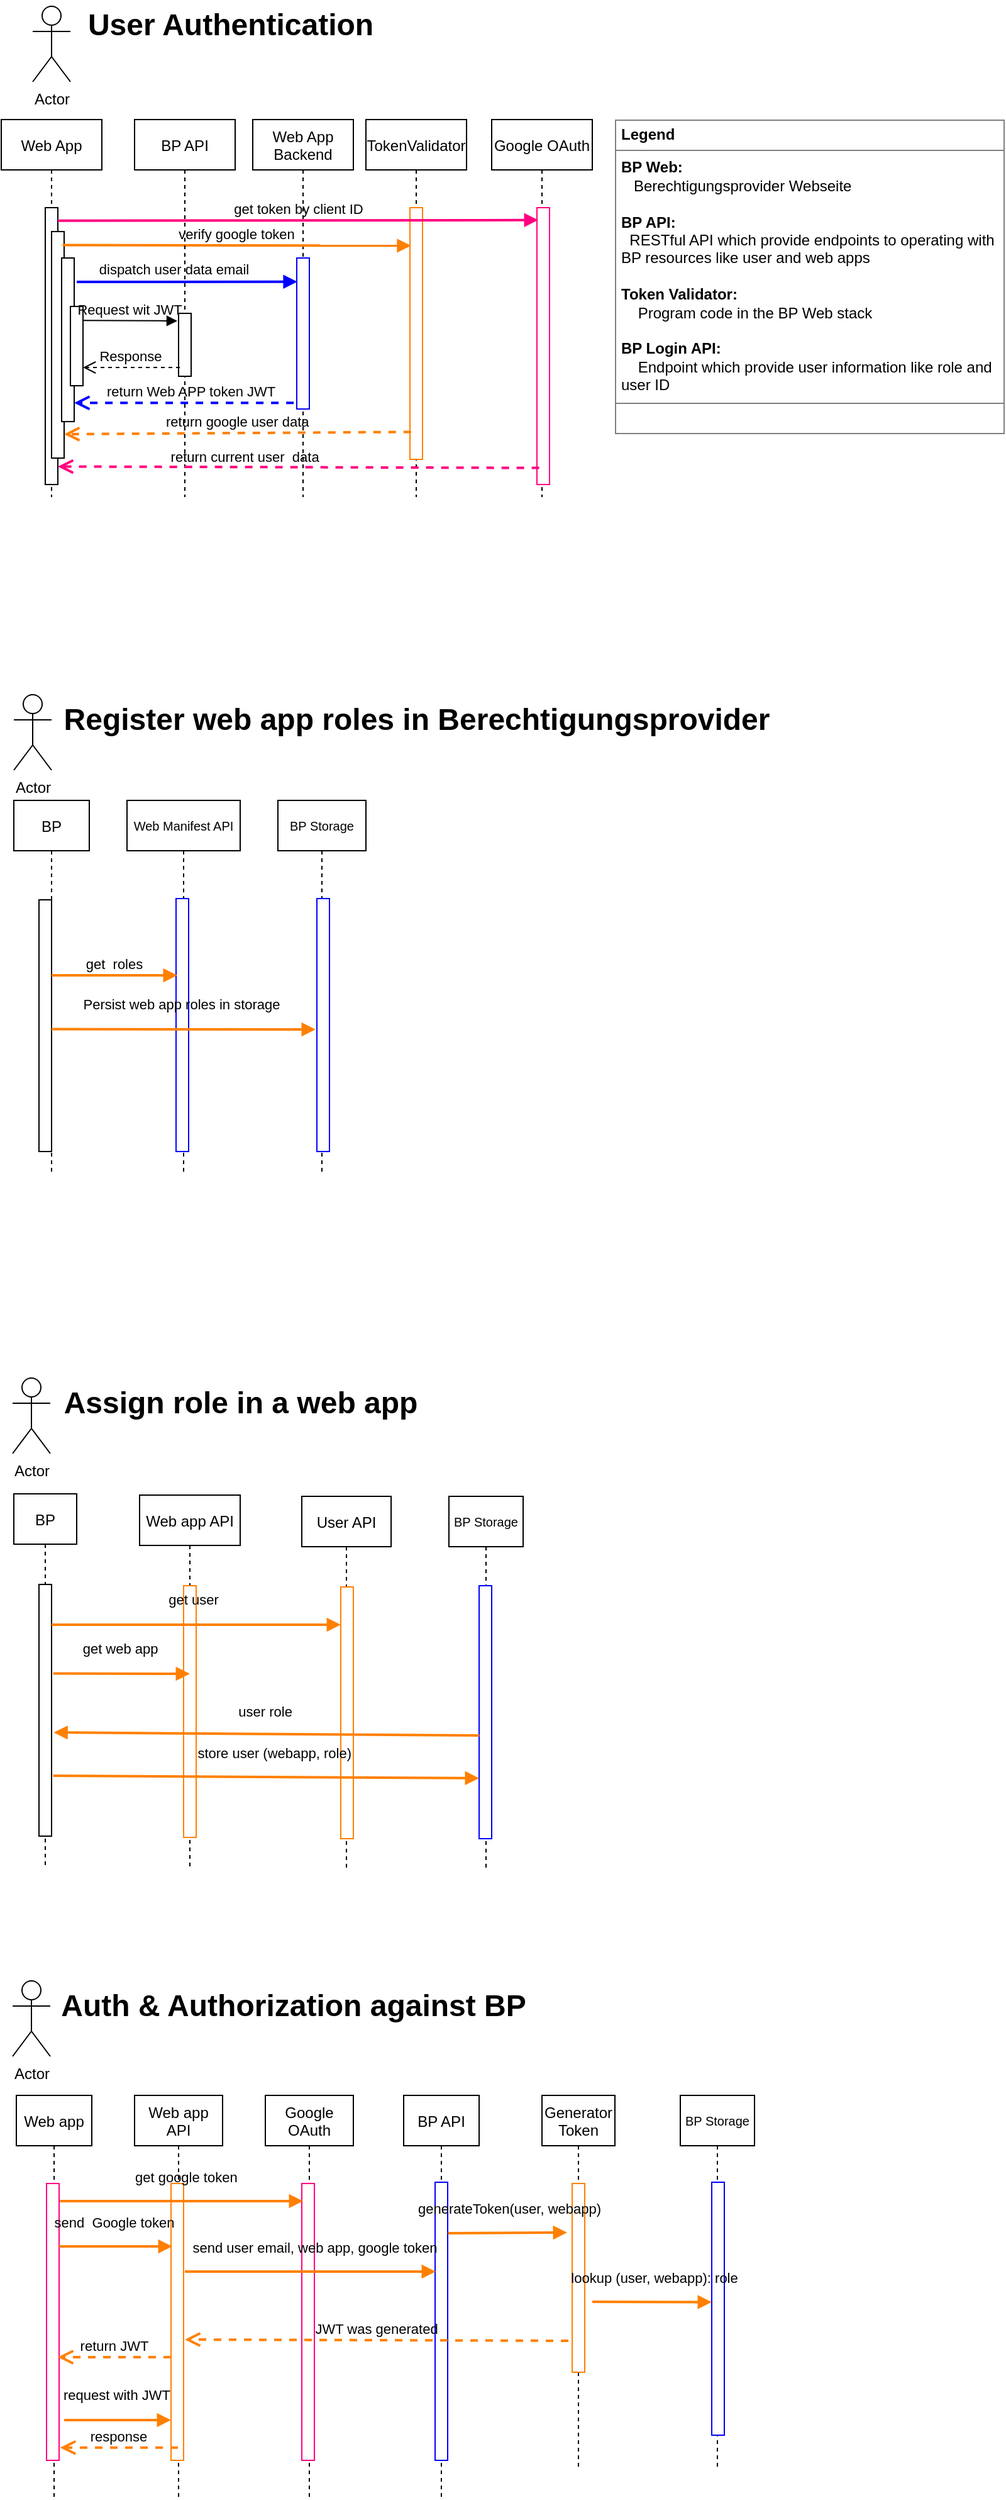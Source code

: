 <mxfile version="20.8.15" type="github">
  <diagram id="kgpKYQtTHZ0yAKxKKP6v" name="Page-1">
    <mxGraphModel dx="845" dy="463" grid="1" gridSize="10" guides="1" tooltips="1" connect="1" arrows="1" fold="1" page="1" pageScale="1" pageWidth="850" pageHeight="1100" math="0" shadow="0">
      <root>
        <mxCell id="0" />
        <mxCell id="1" parent="0" />
        <mxCell id="bUyerrPxswksTXFSrLV1-1" value="Web App&#xa;Backend" style="shape=umlLifeline;perimeter=lifelinePerimeter;container=1;collapsible=0;recursiveResize=0;rounded=0;shadow=0;strokeWidth=1;labelBackgroundColor=none;" parent="1" vertex="1">
          <mxGeometry x="230" y="120" width="80" height="300" as="geometry" />
        </mxCell>
        <mxCell id="bUyerrPxswksTXFSrLV1-2" value="" style="points=[];perimeter=orthogonalPerimeter;rounded=0;shadow=0;strokeWidth=1;labelBackgroundColor=none;strokeColor=#0000FF;" parent="bUyerrPxswksTXFSrLV1-1" vertex="1">
          <mxGeometry x="35" y="110" width="10" height="120" as="geometry" />
        </mxCell>
        <mxCell id="bUyerrPxswksTXFSrLV1-5" value="Web App" style="shape=umlLifeline;perimeter=lifelinePerimeter;container=1;collapsible=0;recursiveResize=0;rounded=0;shadow=0;strokeWidth=1;labelBackgroundColor=none;" parent="1" vertex="1">
          <mxGeometry x="30" y="120" width="80" height="300" as="geometry" />
        </mxCell>
        <mxCell id="bUyerrPxswksTXFSrLV1-6" value="" style="points=[];perimeter=orthogonalPerimeter;rounded=0;shadow=0;strokeWidth=1;labelBackgroundColor=none;" parent="bUyerrPxswksTXFSrLV1-5" vertex="1">
          <mxGeometry x="35" y="70" width="10" height="220" as="geometry" />
        </mxCell>
        <mxCell id="bUyerrPxswksTXFSrLV1-8" value="" style="points=[];perimeter=orthogonalPerimeter;rounded=0;shadow=0;strokeWidth=1;labelBackgroundColor=none;" parent="bUyerrPxswksTXFSrLV1-5" vertex="1">
          <mxGeometry x="40" y="89" width="10" height="180" as="geometry" />
        </mxCell>
        <mxCell id="bUyerrPxswksTXFSrLV1-29" value="" style="points=[];perimeter=orthogonalPerimeter;rounded=0;shadow=0;strokeWidth=1;labelBackgroundColor=none;" parent="bUyerrPxswksTXFSrLV1-5" vertex="1">
          <mxGeometry x="48" y="110" width="10" height="130" as="geometry" />
        </mxCell>
        <mxCell id="bUyerrPxswksTXFSrLV1-43" value="" style="points=[];perimeter=orthogonalPerimeter;rounded=0;shadow=0;strokeWidth=1;labelBackgroundColor=none;" parent="bUyerrPxswksTXFSrLV1-5" vertex="1">
          <mxGeometry x="55" y="148.5" width="10" height="63" as="geometry" />
        </mxCell>
        <mxCell id="bUyerrPxswksTXFSrLV1-9" value="Google OAuth" style="shape=umlLifeline;perimeter=lifelinePerimeter;container=1;collapsible=0;recursiveResize=0;rounded=0;shadow=0;strokeWidth=1;labelBackgroundColor=none;" parent="1" vertex="1">
          <mxGeometry x="420" y="120" width="80" height="300" as="geometry" />
        </mxCell>
        <mxCell id="bUyerrPxswksTXFSrLV1-10" value="" style="points=[];perimeter=orthogonalPerimeter;rounded=0;shadow=0;strokeWidth=1;labelBackgroundColor=none;strokeColor=#FF0080;" parent="bUyerrPxswksTXFSrLV1-9" vertex="1">
          <mxGeometry x="36" y="70" width="10" height="220" as="geometry" />
        </mxCell>
        <mxCell id="bUyerrPxswksTXFSrLV1-15" value="Actor" style="shape=umlActor;verticalLabelPosition=bottom;verticalAlign=top;html=1;outlineConnect=0;labelBackgroundColor=none;rounded=0;" parent="1" vertex="1">
          <mxGeometry x="55" y="30" width="30" height="60" as="geometry" />
        </mxCell>
        <mxCell id="bUyerrPxswksTXFSrLV1-20" value="TokenValidator" style="shape=umlLifeline;perimeter=lifelinePerimeter;container=1;collapsible=0;recursiveResize=0;rounded=0;shadow=0;strokeWidth=1;labelBackgroundColor=none;" parent="1" vertex="1">
          <mxGeometry x="320" y="120" width="80" height="300" as="geometry" />
        </mxCell>
        <mxCell id="bUyerrPxswksTXFSrLV1-22" value="" style="points=[];perimeter=orthogonalPerimeter;rounded=0;shadow=0;strokeWidth=1;labelBackgroundColor=none;strokeColor=#FF8000;" parent="bUyerrPxswksTXFSrLV1-20" vertex="1">
          <mxGeometry x="35" y="70" width="10" height="200" as="geometry" />
        </mxCell>
        <mxCell id="bUyerrPxswksTXFSrLV1-28" value="return google user data" style="verticalAlign=bottom;endArrow=open;dashed=1;endSize=8;shadow=0;strokeWidth=2;labelBackgroundColor=none;fontColor=default;rounded=0;anchorPointDirection=1;snapToPoint=1;strokeColor=#FF8000;exitX=0.09;exitY=0.891;exitDx=0;exitDy=0;exitPerimeter=0;" parent="1" source="bUyerrPxswksTXFSrLV1-22" edge="1">
          <mxGeometry relative="1" as="geometry">
            <mxPoint x="80" y="370" as="targetPoint" />
            <mxPoint x="350" y="370" as="sourcePoint" />
          </mxGeometry>
        </mxCell>
        <mxCell id="bUyerrPxswksTXFSrLV1-30" value="return Web APP token JWT" style="verticalAlign=bottom;endArrow=open;dashed=1;endSize=8;shadow=0;strokeWidth=2;labelBackgroundColor=none;fontColor=default;rounded=0;strokeColor=#0000FF;exitX=-0.243;exitY=0.891;exitDx=0;exitDy=0;exitPerimeter=0;" parent="1" edge="1">
          <mxGeometry x="-0.064" relative="1" as="geometry">
            <mxPoint x="88" y="345.1" as="targetPoint" />
            <mxPoint x="262.57" y="345.1" as="sourcePoint" />
            <mxPoint as="offset" />
          </mxGeometry>
        </mxCell>
        <mxCell id="bUyerrPxswksTXFSrLV1-33" value="verify google token" style="verticalAlign=bottom;endArrow=block;shadow=0;strokeWidth=2;labelBackgroundColor=none;fontColor=default;rounded=0;entryX=0.09;entryY=0.131;entryDx=0;entryDy=0;entryPerimeter=0;exitX=1.076;exitY=0.083;exitDx=0;exitDy=0;exitPerimeter=0;strokeColor=#FF8000;" parent="1" edge="1">
          <mxGeometry relative="1" as="geometry">
            <mxPoint x="78.76" y="219.77" as="sourcePoint" />
            <mxPoint x="355.9" y="220.2" as="targetPoint" />
          </mxGeometry>
        </mxCell>
        <mxCell id="bUyerrPxswksTXFSrLV1-35" value="BP API" style="shape=umlLifeline;perimeter=lifelinePerimeter;container=1;collapsible=0;recursiveResize=0;rounded=0;shadow=0;strokeWidth=1;labelBackgroundColor=none;" parent="1" vertex="1">
          <mxGeometry x="136" y="120" width="80" height="300" as="geometry" />
        </mxCell>
        <mxCell id="bUyerrPxswksTXFSrLV1-37" value="" style="points=[];perimeter=orthogonalPerimeter;rounded=0;shadow=0;strokeWidth=1;labelBackgroundColor=none;" parent="bUyerrPxswksTXFSrLV1-35" vertex="1">
          <mxGeometry x="35" y="154" width="10" height="50" as="geometry" />
        </mxCell>
        <mxCell id="bUyerrPxswksTXFSrLV1-40" value="return current user  data" style="verticalAlign=bottom;endArrow=open;dashed=1;endSize=8;shadow=0;strokeWidth=2;labelBackgroundColor=none;fontColor=default;rounded=0;entryX=1;entryY=0.935;entryDx=0;entryDy=0;entryPerimeter=0;strokeColor=#FF0080;exitX=0.181;exitY=0.94;exitDx=0;exitDy=0;exitPerimeter=0;" parent="1" source="bUyerrPxswksTXFSrLV1-10" target="bUyerrPxswksTXFSrLV1-6" edge="1">
          <mxGeometry x="0.223" y="1" relative="1" as="geometry">
            <mxPoint x="141" y="377" as="targetPoint" />
            <mxPoint x="450" y="396" as="sourcePoint" />
            <mxPoint as="offset" />
          </mxGeometry>
        </mxCell>
        <object label="&lt;div&gt;get token by client ID&lt;/div&gt;" authenticate="" id="bUyerrPxswksTXFSrLV1-13">
          <mxCell style="verticalAlign=bottom;endArrow=block;shadow=0;strokeWidth=2;html=1;exitX=1;exitY=0.047;exitDx=0;exitDy=0;exitPerimeter=0;labelBackgroundColor=none;fontColor=default;rounded=0;entryX=0.1;entryY=0.045;entryDx=0;entryDy=0;entryPerimeter=0;strokeColor=#FF0080;" parent="1" source="bUyerrPxswksTXFSrLV1-6" target="bUyerrPxswksTXFSrLV1-10" edge="1">
            <mxGeometry relative="1" as="geometry">
              <mxPoint x="355" y="200" as="sourcePoint" />
              <mxPoint x="450" y="200" as="targetPoint" />
              <mxPoint as="offset" />
            </mxGeometry>
          </mxCell>
        </object>
        <mxCell id="bUyerrPxswksTXFSrLV1-19" value="dispatch user data email" style="verticalAlign=bottom;endArrow=block;shadow=0;strokeWidth=2;labelBackgroundColor=none;fontColor=default;rounded=0;strokeColor=#0000FF;entryX=0.043;entryY=0.144;entryDx=0;entryDy=0;entryPerimeter=0;" parent="1" edge="1">
          <mxGeometry x="-0.116" y="1" relative="1" as="geometry">
            <mxPoint x="90" y="249" as="sourcePoint" />
            <mxPoint x="265.43" y="248.84" as="targetPoint" />
            <mxPoint as="offset" />
          </mxGeometry>
        </mxCell>
        <mxCell id="bUyerrPxswksTXFSrLV1-46" value="Request wit JWT" style="verticalAlign=bottom;endArrow=block;shadow=0;strokeWidth=1;labelBackgroundColor=none;fontColor=default;rounded=0;exitX=0.981;exitY=0.176;exitDx=0;exitDy=0;exitPerimeter=0;strokeColor=#000000;" parent="1" edge="1" source="bUyerrPxswksTXFSrLV1-43">
          <mxGeometry relative="1" as="geometry">
            <mxPoint x="112" y="280.026" as="sourcePoint" />
            <mxPoint x="170" y="280" as="targetPoint" />
          </mxGeometry>
        </mxCell>
        <mxCell id="bUyerrPxswksTXFSrLV1-48" value="Response" style="verticalAlign=bottom;endArrow=open;dashed=1;endSize=8;exitX=0.1;exitY=0.86;shadow=0;strokeWidth=1;labelBackgroundColor=none;fontColor=default;rounded=0;anchorPointDirection=1;snapToPoint=1;exitDx=0;exitDy=0;exitPerimeter=0;strokeColor=#000000;" parent="1" source="bUyerrPxswksTXFSrLV1-37" edge="1" target="bUyerrPxswksTXFSrLV1-43">
          <mxGeometry x="0.01" relative="1" as="geometry">
            <mxPoint x="110" y="300" as="targetPoint" />
            <mxPoint x="120" y="300" as="sourcePoint" />
            <mxPoint as="offset" />
          </mxGeometry>
        </mxCell>
        <mxCell id="bUyerrPxswksTXFSrLV1-49" value="&lt;div&gt;User Authentication &lt;/div&gt;" style="text;strokeColor=none;fillColor=none;html=1;fontSize=24;fontStyle=1;verticalAlign=middle;align=center;" parent="1" vertex="1">
          <mxGeometry x="187" y="25" width="50" height="40" as="geometry" />
        </mxCell>
        <mxCell id="bUyerrPxswksTXFSrLV1-51" value="&lt;table style=&quot;width:100%;height:100%;border-collapse:collapse;&quot; width=&quot;100%&quot; height=&quot;100%&quot; cellpadding=&quot;4&quot; border=&quot;1&quot;&gt;&lt;tbody&gt;&lt;tr&gt;&lt;th&gt;&lt;b&gt;Legend&lt;/b&gt;&lt;/th&gt;&lt;/tr&gt;&lt;tr&gt;&lt;td&gt;&lt;b&gt;BP Web: &lt;/b&gt;&lt;br&gt;&amp;nbsp;&amp;nbsp; Berechtigungsprovider Webseite&lt;br&gt;&lt;br&gt;&lt;b&gt;BP API: &lt;/b&gt;&lt;br&gt;&amp;nbsp; RESTful API which provide endpoints to operating with BP resources like user and web apps &lt;br&gt;&lt;br&gt;&lt;b&gt;Token Validator:&lt;/b&gt;&lt;br&gt;&amp;nbsp;&amp;nbsp;&amp;nbsp; Program code in the BP Web stack&lt;br&gt;&lt;br&gt;&lt;b&gt;BP Login API: &lt;/b&gt;&lt;br&gt;&amp;nbsp;&amp;nbsp;&amp;nbsp; Endpoint which provide user information like role and&amp;nbsp; user ID &lt;br&gt;&lt;/td&gt;&lt;/tr&gt;&lt;tr&gt;&lt;td&gt;&lt;br&gt;&lt;/td&gt;&lt;/tr&gt;&lt;/tbody&gt;&lt;/table&gt;" style="text;html=1;whiteSpace=wrap;strokeColor=none;fillColor=none;overflow=fill;align=left;" parent="1" vertex="1">
          <mxGeometry x="518" y="120" width="310" height="250" as="geometry" />
        </mxCell>
        <mxCell id="7qIYYIkFtQ4Tq7SQcxO7-3" value="BP" style="shape=umlLifeline;perimeter=lifelinePerimeter;container=1;collapsible=0;recursiveResize=0;rounded=0;shadow=0;strokeWidth=1;labelBackgroundColor=none;" vertex="1" parent="1">
          <mxGeometry x="40" y="661" width="60" height="296" as="geometry" />
        </mxCell>
        <mxCell id="7qIYYIkFtQ4Tq7SQcxO7-4" value="" style="points=[];perimeter=orthogonalPerimeter;rounded=0;shadow=0;strokeWidth=1;labelBackgroundColor=none;" vertex="1" parent="7qIYYIkFtQ4Tq7SQcxO7-3">
          <mxGeometry x="20" y="79" width="10" height="200" as="geometry" />
        </mxCell>
        <mxCell id="7qIYYIkFtQ4Tq7SQcxO7-9" value="Actor" style="shape=umlActor;verticalLabelPosition=bottom;verticalAlign=top;html=1;outlineConnect=0;labelBackgroundColor=none;rounded=0;" vertex="1" parent="1">
          <mxGeometry x="40" y="577" width="30" height="60" as="geometry" />
        </mxCell>
        <mxCell id="7qIYYIkFtQ4Tq7SQcxO7-23" value="Register web app roles in Berechtigungsprovider" style="text;strokeColor=none;fillColor=none;html=1;fontSize=24;fontStyle=1;verticalAlign=middle;align=center;" vertex="1" parent="1">
          <mxGeometry x="335" y="577" width="50" height="40" as="geometry" />
        </mxCell>
        <mxCell id="7qIYYIkFtQ4Tq7SQcxO7-29" value="Web Manifest API" style="shape=umlLifeline;perimeter=lifelinePerimeter;container=1;collapsible=0;recursiveResize=0;rounded=0;shadow=0;strokeWidth=1;labelBackgroundColor=none;fontSize=10;spacing=1;verticalAlign=middle;" vertex="1" parent="1">
          <mxGeometry x="130" y="661" width="90" height="297" as="geometry" />
        </mxCell>
        <mxCell id="7qIYYIkFtQ4Tq7SQcxO7-30" value="" style="points=[];perimeter=orthogonalPerimeter;rounded=0;shadow=0;strokeWidth=1;labelBackgroundColor=none;strokeColor=#0000FF;" vertex="1" parent="7qIYYIkFtQ4Tq7SQcxO7-29">
          <mxGeometry x="39" y="78" width="10" height="201" as="geometry" />
        </mxCell>
        <mxCell id="7qIYYIkFtQ4Tq7SQcxO7-32" value="get  roles" style="verticalAlign=bottom;endArrow=block;shadow=0;strokeWidth=2;labelBackgroundColor=none;fontColor=default;rounded=0;strokeColor=#FF8000;" edge="1" parent="1">
          <mxGeometry relative="1" as="geometry">
            <mxPoint x="70" y="800" as="sourcePoint" />
            <mxPoint x="170" y="800" as="targetPoint" />
          </mxGeometry>
        </mxCell>
        <mxCell id="7qIYYIkFtQ4Tq7SQcxO7-33" value="BP Storage" style="shape=umlLifeline;perimeter=lifelinePerimeter;container=1;collapsible=0;recursiveResize=0;rounded=0;shadow=0;strokeWidth=1;labelBackgroundColor=none;fontSize=10;spacing=1;verticalAlign=middle;" vertex="1" parent="1">
          <mxGeometry x="250" y="661" width="70" height="296" as="geometry" />
        </mxCell>
        <mxCell id="7qIYYIkFtQ4Tq7SQcxO7-34" value="" style="points=[];perimeter=orthogonalPerimeter;rounded=0;shadow=0;strokeWidth=1;labelBackgroundColor=none;strokeColor=#0000FF;" vertex="1" parent="7qIYYIkFtQ4Tq7SQcxO7-33">
          <mxGeometry x="31" y="78" width="10" height="201" as="geometry" />
        </mxCell>
        <mxCell id="7qIYYIkFtQ4Tq7SQcxO7-35" value="Persist web app roles in storage" style="verticalAlign=bottom;endArrow=block;shadow=0;strokeWidth=2;labelBackgroundColor=none;fontColor=default;rounded=0;strokeColor=#FF8000;exitX=1;exitY=0.514;exitDx=0;exitDy=0;exitPerimeter=0;" edge="1" parent="1" source="7qIYYIkFtQ4Tq7SQcxO7-4">
          <mxGeometry x="-0.016" y="11" relative="1" as="geometry">
            <mxPoint x="80" y="842" as="sourcePoint" />
            <mxPoint x="280" y="843" as="targetPoint" />
            <mxPoint as="offset" />
          </mxGeometry>
        </mxCell>
        <mxCell id="7qIYYIkFtQ4Tq7SQcxO7-40" value="BP" style="shape=umlLifeline;perimeter=lifelinePerimeter;container=1;collapsible=0;recursiveResize=0;rounded=0;shadow=0;strokeWidth=1;labelBackgroundColor=none;" vertex="1" parent="1">
          <mxGeometry x="40" y="1212" width="50" height="297" as="geometry" />
        </mxCell>
        <mxCell id="7qIYYIkFtQ4Tq7SQcxO7-41" value="" style="points=[];perimeter=orthogonalPerimeter;rounded=0;shadow=0;strokeWidth=1;labelBackgroundColor=none;" vertex="1" parent="7qIYYIkFtQ4Tq7SQcxO7-40">
          <mxGeometry x="20" y="72" width="10" height="200" as="geometry" />
        </mxCell>
        <mxCell id="7qIYYIkFtQ4Tq7SQcxO7-42" value="Actor" style="shape=umlActor;verticalLabelPosition=bottom;verticalAlign=top;html=1;outlineConnect=0;labelBackgroundColor=none;rounded=0;" vertex="1" parent="1">
          <mxGeometry x="39" y="1120" width="30" height="60" as="geometry" />
        </mxCell>
        <mxCell id="7qIYYIkFtQ4Tq7SQcxO7-43" value="Web app API" style="shape=umlLifeline;perimeter=lifelinePerimeter;container=1;collapsible=0;recursiveResize=0;rounded=0;shadow=0;strokeWidth=1;labelBackgroundColor=none;" vertex="1" parent="1">
          <mxGeometry x="140" y="1213" width="80" height="295" as="geometry" />
        </mxCell>
        <mxCell id="7qIYYIkFtQ4Tq7SQcxO7-44" value="" style="points=[];perimeter=orthogonalPerimeter;rounded=0;shadow=0;strokeWidth=1;labelBackgroundColor=none;strokeColor=#FF8000;" vertex="1" parent="7qIYYIkFtQ4Tq7SQcxO7-43">
          <mxGeometry x="35" y="72" width="10" height="200" as="geometry" />
        </mxCell>
        <mxCell id="7qIYYIkFtQ4Tq7SQcxO7-52" value="User API" style="shape=umlLifeline;perimeter=lifelinePerimeter;container=1;collapsible=0;recursiveResize=0;rounded=0;shadow=0;strokeWidth=1;labelBackgroundColor=none;" vertex="1" parent="1">
          <mxGeometry x="269" y="1214" width="71" height="295" as="geometry" />
        </mxCell>
        <mxCell id="7qIYYIkFtQ4Tq7SQcxO7-53" value="" style="points=[];perimeter=orthogonalPerimeter;rounded=0;shadow=0;strokeWidth=1;labelBackgroundColor=none;strokeColor=#FF8000;" vertex="1" parent="7qIYYIkFtQ4Tq7SQcxO7-52">
          <mxGeometry x="31" y="72" width="10" height="200" as="geometry" />
        </mxCell>
        <mxCell id="7qIYYIkFtQ4Tq7SQcxO7-55" value="get user" style="verticalAlign=bottom;endArrow=block;shadow=0;strokeWidth=2;labelBackgroundColor=none;fontColor=default;rounded=0;strokeColor=#FF8000;" edge="1" parent="1">
          <mxGeometry x="-0.016" y="11" relative="1" as="geometry">
            <mxPoint x="70" y="1316" as="sourcePoint" />
            <mxPoint x="300" y="1316" as="targetPoint" />
            <mxPoint as="offset" />
          </mxGeometry>
        </mxCell>
        <mxCell id="7qIYYIkFtQ4Tq7SQcxO7-56" value="get web app" style="verticalAlign=bottom;endArrow=block;shadow=0;strokeWidth=2;labelBackgroundColor=none;fontColor=default;rounded=0;strokeColor=#FF8000;exitX=1.129;exitY=0.354;exitDx=0;exitDy=0;exitPerimeter=0;" edge="1" parent="1" source="7qIYYIkFtQ4Tq7SQcxO7-41">
          <mxGeometry x="-0.016" y="11" relative="1" as="geometry">
            <mxPoint x="80" y="1356" as="sourcePoint" />
            <mxPoint x="180" y="1355" as="targetPoint" />
            <mxPoint as="offset" />
          </mxGeometry>
        </mxCell>
        <mxCell id="7qIYYIkFtQ4Tq7SQcxO7-57" value="BP Storage" style="shape=umlLifeline;perimeter=lifelinePerimeter;container=1;collapsible=0;recursiveResize=0;rounded=0;shadow=0;strokeWidth=1;labelBackgroundColor=none;fontSize=10;spacing=1;verticalAlign=middle;" vertex="1" parent="1">
          <mxGeometry x="386" y="1214" width="59" height="296" as="geometry" />
        </mxCell>
        <mxCell id="7qIYYIkFtQ4Tq7SQcxO7-58" value="" style="points=[];perimeter=orthogonalPerimeter;rounded=0;shadow=0;strokeWidth=1;labelBackgroundColor=none;strokeColor=#0000FF;" vertex="1" parent="7qIYYIkFtQ4Tq7SQcxO7-57">
          <mxGeometry x="24" y="71" width="10" height="201" as="geometry" />
        </mxCell>
        <mxCell id="7qIYYIkFtQ4Tq7SQcxO7-59" value="user role" style="verticalAlign=bottom;endArrow=block;shadow=0;strokeWidth=2;labelBackgroundColor=none;fontColor=default;rounded=0;strokeColor=#FF8000;exitX=1.167;exitY=0.588;exitDx=0;exitDy=0;exitPerimeter=0;entryX=1.167;entryY=0.588;entryDx=0;entryDy=0;entryPerimeter=0;" edge="1" parent="1" target="7qIYYIkFtQ4Tq7SQcxO7-41">
          <mxGeometry x="0.005" y="-9" relative="1" as="geometry">
            <mxPoint x="410" y="1404" as="sourcePoint" />
            <mxPoint x="80" y="1402" as="targetPoint" />
            <mxPoint as="offset" />
          </mxGeometry>
        </mxCell>
        <mxCell id="7qIYYIkFtQ4Tq7SQcxO7-60" value="store user (webapp, role)" style="verticalAlign=bottom;endArrow=block;shadow=0;strokeWidth=2;labelBackgroundColor=none;fontColor=default;rounded=0;strokeColor=#FF8000;exitX=1.129;exitY=0.76;exitDx=0;exitDy=0;exitPerimeter=0;entryX=0;entryY=0.761;entryDx=0;entryDy=0;entryPerimeter=0;" edge="1" parent="1" source="7qIYYIkFtQ4Tq7SQcxO7-41" target="7qIYYIkFtQ4Tq7SQcxO7-58">
          <mxGeometry x="0.038" y="10" relative="1" as="geometry">
            <mxPoint x="90" y="1436" as="sourcePoint" />
            <mxPoint x="240" y="1436" as="targetPoint" />
            <mxPoint as="offset" />
          </mxGeometry>
        </mxCell>
        <mxCell id="7qIYYIkFtQ4Tq7SQcxO7-61" value="Assign role in a web app" style="text;strokeColor=none;fillColor=none;html=1;fontSize=24;fontStyle=1;verticalAlign=middle;align=center;" vertex="1" parent="1">
          <mxGeometry x="70" y="1120" width="300" height="40" as="geometry" />
        </mxCell>
        <mxCell id="7qIYYIkFtQ4Tq7SQcxO7-62" value="BP API" style="shape=umlLifeline;perimeter=lifelinePerimeter;container=1;collapsible=0;recursiveResize=0;rounded=0;shadow=0;strokeWidth=1;labelBackgroundColor=none;" vertex="1" parent="1">
          <mxGeometry x="350" y="1690" width="60" height="320" as="geometry" />
        </mxCell>
        <mxCell id="7qIYYIkFtQ4Tq7SQcxO7-83" value="" style="points=[];perimeter=orthogonalPerimeter;rounded=0;shadow=0;strokeWidth=1;labelBackgroundColor=none;strokeColor=#0000FF;" vertex="1" parent="7qIYYIkFtQ4Tq7SQcxO7-62">
          <mxGeometry x="25" y="69" width="10" height="221" as="geometry" />
        </mxCell>
        <mxCell id="7qIYYIkFtQ4Tq7SQcxO7-65" value="Web app&#xa;API" style="shape=umlLifeline;perimeter=lifelinePerimeter;container=1;collapsible=0;recursiveResize=0;rounded=0;shadow=0;strokeWidth=1;labelBackgroundColor=none;" vertex="1" parent="1">
          <mxGeometry x="136" y="1690" width="70" height="320" as="geometry" />
        </mxCell>
        <mxCell id="7qIYYIkFtQ4Tq7SQcxO7-66" value="" style="points=[];perimeter=orthogonalPerimeter;rounded=0;shadow=0;strokeWidth=1;labelBackgroundColor=none;strokeColor=#FF8000;" vertex="1" parent="7qIYYIkFtQ4Tq7SQcxO7-65">
          <mxGeometry x="29" y="70" width="10" height="220" as="geometry" />
        </mxCell>
        <mxCell id="7qIYYIkFtQ4Tq7SQcxO7-67" value="Generator&#xa;Token" style="shape=umlLifeline;perimeter=lifelinePerimeter;container=1;collapsible=0;recursiveResize=0;rounded=0;shadow=0;strokeWidth=1;labelBackgroundColor=none;" vertex="1" parent="1">
          <mxGeometry x="460" y="1690" width="58" height="297" as="geometry" />
        </mxCell>
        <mxCell id="7qIYYIkFtQ4Tq7SQcxO7-68" value="" style="points=[];perimeter=orthogonalPerimeter;rounded=0;shadow=0;strokeWidth=1;labelBackgroundColor=none;strokeColor=#FF8000;" vertex="1" parent="7qIYYIkFtQ4Tq7SQcxO7-67">
          <mxGeometry x="24" y="70" width="10" height="150" as="geometry" />
        </mxCell>
        <mxCell id="7qIYYIkFtQ4Tq7SQcxO7-75" value="Auth &amp;amp; Authorization against BP" style="text;strokeColor=none;fillColor=none;html=1;fontSize=24;fontStyle=1;verticalAlign=middle;align=center;" vertex="1" parent="1">
          <mxGeometry x="112" y="1599" width="300" height="40" as="geometry" />
        </mxCell>
        <mxCell id="7qIYYIkFtQ4Tq7SQcxO7-76" value="Google&#xa;OAuth" style="shape=umlLifeline;perimeter=lifelinePerimeter;container=1;collapsible=0;recursiveResize=0;rounded=0;shadow=0;strokeWidth=1;labelBackgroundColor=none;" vertex="1" parent="1">
          <mxGeometry x="240" y="1690" width="70" height="320" as="geometry" />
        </mxCell>
        <mxCell id="7qIYYIkFtQ4Tq7SQcxO7-77" value="" style="points=[];perimeter=orthogonalPerimeter;rounded=0;shadow=0;strokeWidth=1;labelBackgroundColor=none;strokeColor=#FF0080;" vertex="1" parent="7qIYYIkFtQ4Tq7SQcxO7-76">
          <mxGeometry x="29" y="70" width="10" height="220" as="geometry" />
        </mxCell>
        <mxCell id="7qIYYIkFtQ4Tq7SQcxO7-78" value="Web app" style="shape=umlLifeline;perimeter=lifelinePerimeter;container=1;collapsible=0;recursiveResize=0;rounded=0;shadow=0;strokeWidth=1;labelBackgroundColor=none;" vertex="1" parent="1">
          <mxGeometry x="42" y="1690" width="60" height="320" as="geometry" />
        </mxCell>
        <mxCell id="7qIYYIkFtQ4Tq7SQcxO7-79" value="" style="points=[];perimeter=orthogonalPerimeter;rounded=0;shadow=0;strokeWidth=1;labelBackgroundColor=none;strokeColor=#FF0080;" vertex="1" parent="7qIYYIkFtQ4Tq7SQcxO7-78">
          <mxGeometry x="24" y="70" width="10" height="220" as="geometry" />
        </mxCell>
        <mxCell id="7qIYYIkFtQ4Tq7SQcxO7-80" value="get google token" style="verticalAlign=bottom;endArrow=block;shadow=0;strokeWidth=2;labelBackgroundColor=none;fontColor=default;rounded=0;strokeColor=#FF8000;" edge="1" parent="1">
          <mxGeometry x="0.038" y="10" relative="1" as="geometry">
            <mxPoint x="76.667" y="1774.0" as="sourcePoint" />
            <mxPoint x="270" y="1774" as="targetPoint" />
            <mxPoint as="offset" />
          </mxGeometry>
        </mxCell>
        <mxCell id="7qIYYIkFtQ4Tq7SQcxO7-81" value="send  Google token" style="verticalAlign=bottom;endArrow=block;shadow=0;strokeWidth=2;labelBackgroundColor=none;fontColor=default;rounded=0;strokeColor=#FF8000;" edge="1" parent="1">
          <mxGeometry x="-0.022" y="10" relative="1" as="geometry">
            <mxPoint x="76" y="1810" as="sourcePoint" />
            <mxPoint x="166" y="1810" as="targetPoint" />
            <mxPoint as="offset" />
          </mxGeometry>
        </mxCell>
        <mxCell id="7qIYYIkFtQ4Tq7SQcxO7-84" value="generateToken(user, webapp)" style="verticalAlign=bottom;endArrow=block;shadow=0;strokeWidth=2;labelBackgroundColor=none;fontColor=default;rounded=0;strokeColor=#FF8000;exitX=1.029;exitY=0.183;exitDx=0;exitDy=0;exitPerimeter=0;" edge="1" parent="1" source="7qIYYIkFtQ4Tq7SQcxO7-83">
          <mxGeometry x="0.038" y="10" relative="1" as="geometry">
            <mxPoint x="352" y="1800" as="sourcePoint" />
            <mxPoint x="480" y="1799" as="targetPoint" />
            <mxPoint as="offset" />
          </mxGeometry>
        </mxCell>
        <mxCell id="7qIYYIkFtQ4Tq7SQcxO7-85" value="JWT was generated" style="verticalAlign=bottom;endArrow=open;dashed=1;endSize=8;shadow=0;strokeWidth=2;labelBackgroundColor=none;fontColor=default;rounded=0;anchorPointDirection=1;snapToPoint=1;strokeColor=#FF8000;" edge="1" parent="1">
          <mxGeometry relative="1" as="geometry">
            <mxPoint x="176" y="1884" as="targetPoint" />
            <mxPoint x="481" y="1885" as="sourcePoint" />
          </mxGeometry>
        </mxCell>
        <mxCell id="7qIYYIkFtQ4Tq7SQcxO7-86" value="request with JWT" style="verticalAlign=bottom;endArrow=block;shadow=0;strokeWidth=2;labelBackgroundColor=none;fontColor=default;rounded=0;strokeColor=#FF8000;" edge="1" parent="1">
          <mxGeometry x="-0.016" y="11" relative="1" as="geometry">
            <mxPoint x="80" y="1948" as="sourcePoint" />
            <mxPoint x="165" y="1948" as="targetPoint" />
            <mxPoint as="offset" />
          </mxGeometry>
        </mxCell>
        <mxCell id="7qIYYIkFtQ4Tq7SQcxO7-87" value="response" style="verticalAlign=bottom;endArrow=open;dashed=1;endSize=8;shadow=0;strokeWidth=2;labelBackgroundColor=none;fontColor=default;rounded=0;anchorPointDirection=1;snapToPoint=1;strokeColor=#FF8000;entryX=1.084;entryY=0.954;entryDx=0;entryDy=0;entryPerimeter=0;" edge="1" parent="1" source="7qIYYIkFtQ4Tq7SQcxO7-65" target="7qIYYIkFtQ4Tq7SQcxO7-79">
          <mxGeometry relative="1" as="geometry">
            <mxPoint x="82" y="1970" as="targetPoint" />
            <mxPoint x="152" y="1970" as="sourcePoint" />
          </mxGeometry>
        </mxCell>
        <mxCell id="7qIYYIkFtQ4Tq7SQcxO7-88" value="BP Storage" style="shape=umlLifeline;perimeter=lifelinePerimeter;container=1;collapsible=0;recursiveResize=0;rounded=0;shadow=0;strokeWidth=1;labelBackgroundColor=none;fontSize=10;spacing=1;verticalAlign=middle;" vertex="1" parent="1">
          <mxGeometry x="570" y="1690" width="59" height="298" as="geometry" />
        </mxCell>
        <mxCell id="7qIYYIkFtQ4Tq7SQcxO7-89" value="" style="points=[];perimeter=orthogonalPerimeter;rounded=0;shadow=0;strokeWidth=1;labelBackgroundColor=none;strokeColor=#0000FF;" vertex="1" parent="7qIYYIkFtQ4Tq7SQcxO7-88">
          <mxGeometry x="25" y="69" width="10" height="201" as="geometry" />
        </mxCell>
        <mxCell id="7qIYYIkFtQ4Tq7SQcxO7-90" value="lookup (user, webapp): role" style="verticalAlign=bottom;endArrow=block;shadow=0;strokeWidth=2;labelBackgroundColor=none;fontColor=default;rounded=0;strokeColor=#FF8000;entryX=0;entryY=0.474;entryDx=0;entryDy=0;entryPerimeter=0;" edge="1" parent="1" target="7qIYYIkFtQ4Tq7SQcxO7-89">
          <mxGeometry x="0.038" y="10" relative="1" as="geometry">
            <mxPoint x="500" y="1854" as="sourcePoint" />
            <mxPoint x="542" y="1851" as="targetPoint" />
            <mxPoint as="offset" />
          </mxGeometry>
        </mxCell>
        <mxCell id="7qIYYIkFtQ4Tq7SQcxO7-95" value="send user email, web app, google token" style="verticalAlign=bottom;endArrow=block;shadow=0;strokeWidth=2;labelBackgroundColor=none;fontColor=default;rounded=0;strokeColor=#FF8000;" edge="1" parent="1">
          <mxGeometry x="0.038" y="10" relative="1" as="geometry">
            <mxPoint x="176" y="1830" as="sourcePoint" />
            <mxPoint x="375.5" y="1830.0" as="targetPoint" />
            <mxPoint as="offset" />
          </mxGeometry>
        </mxCell>
        <mxCell id="7qIYYIkFtQ4Tq7SQcxO7-96" value="return JWT" style="verticalAlign=bottom;endArrow=open;dashed=1;endSize=8;shadow=0;strokeWidth=2;labelBackgroundColor=none;fontColor=default;rounded=0;anchorPointDirection=1;snapToPoint=1;strokeColor=#FF8000;" edge="1" parent="1">
          <mxGeometry x="0.001" relative="1" as="geometry">
            <mxPoint x="75" y="1898" as="targetPoint" />
            <mxPoint x="165" y="1898" as="sourcePoint" />
            <mxPoint as="offset" />
          </mxGeometry>
        </mxCell>
        <mxCell id="7qIYYIkFtQ4Tq7SQcxO7-97" value="Actor" style="shape=umlActor;verticalLabelPosition=bottom;verticalAlign=top;html=1;outlineConnect=0;labelBackgroundColor=none;rounded=0;" vertex="1" parent="1">
          <mxGeometry x="39" y="1599" width="30" height="60" as="geometry" />
        </mxCell>
      </root>
    </mxGraphModel>
  </diagram>
</mxfile>

